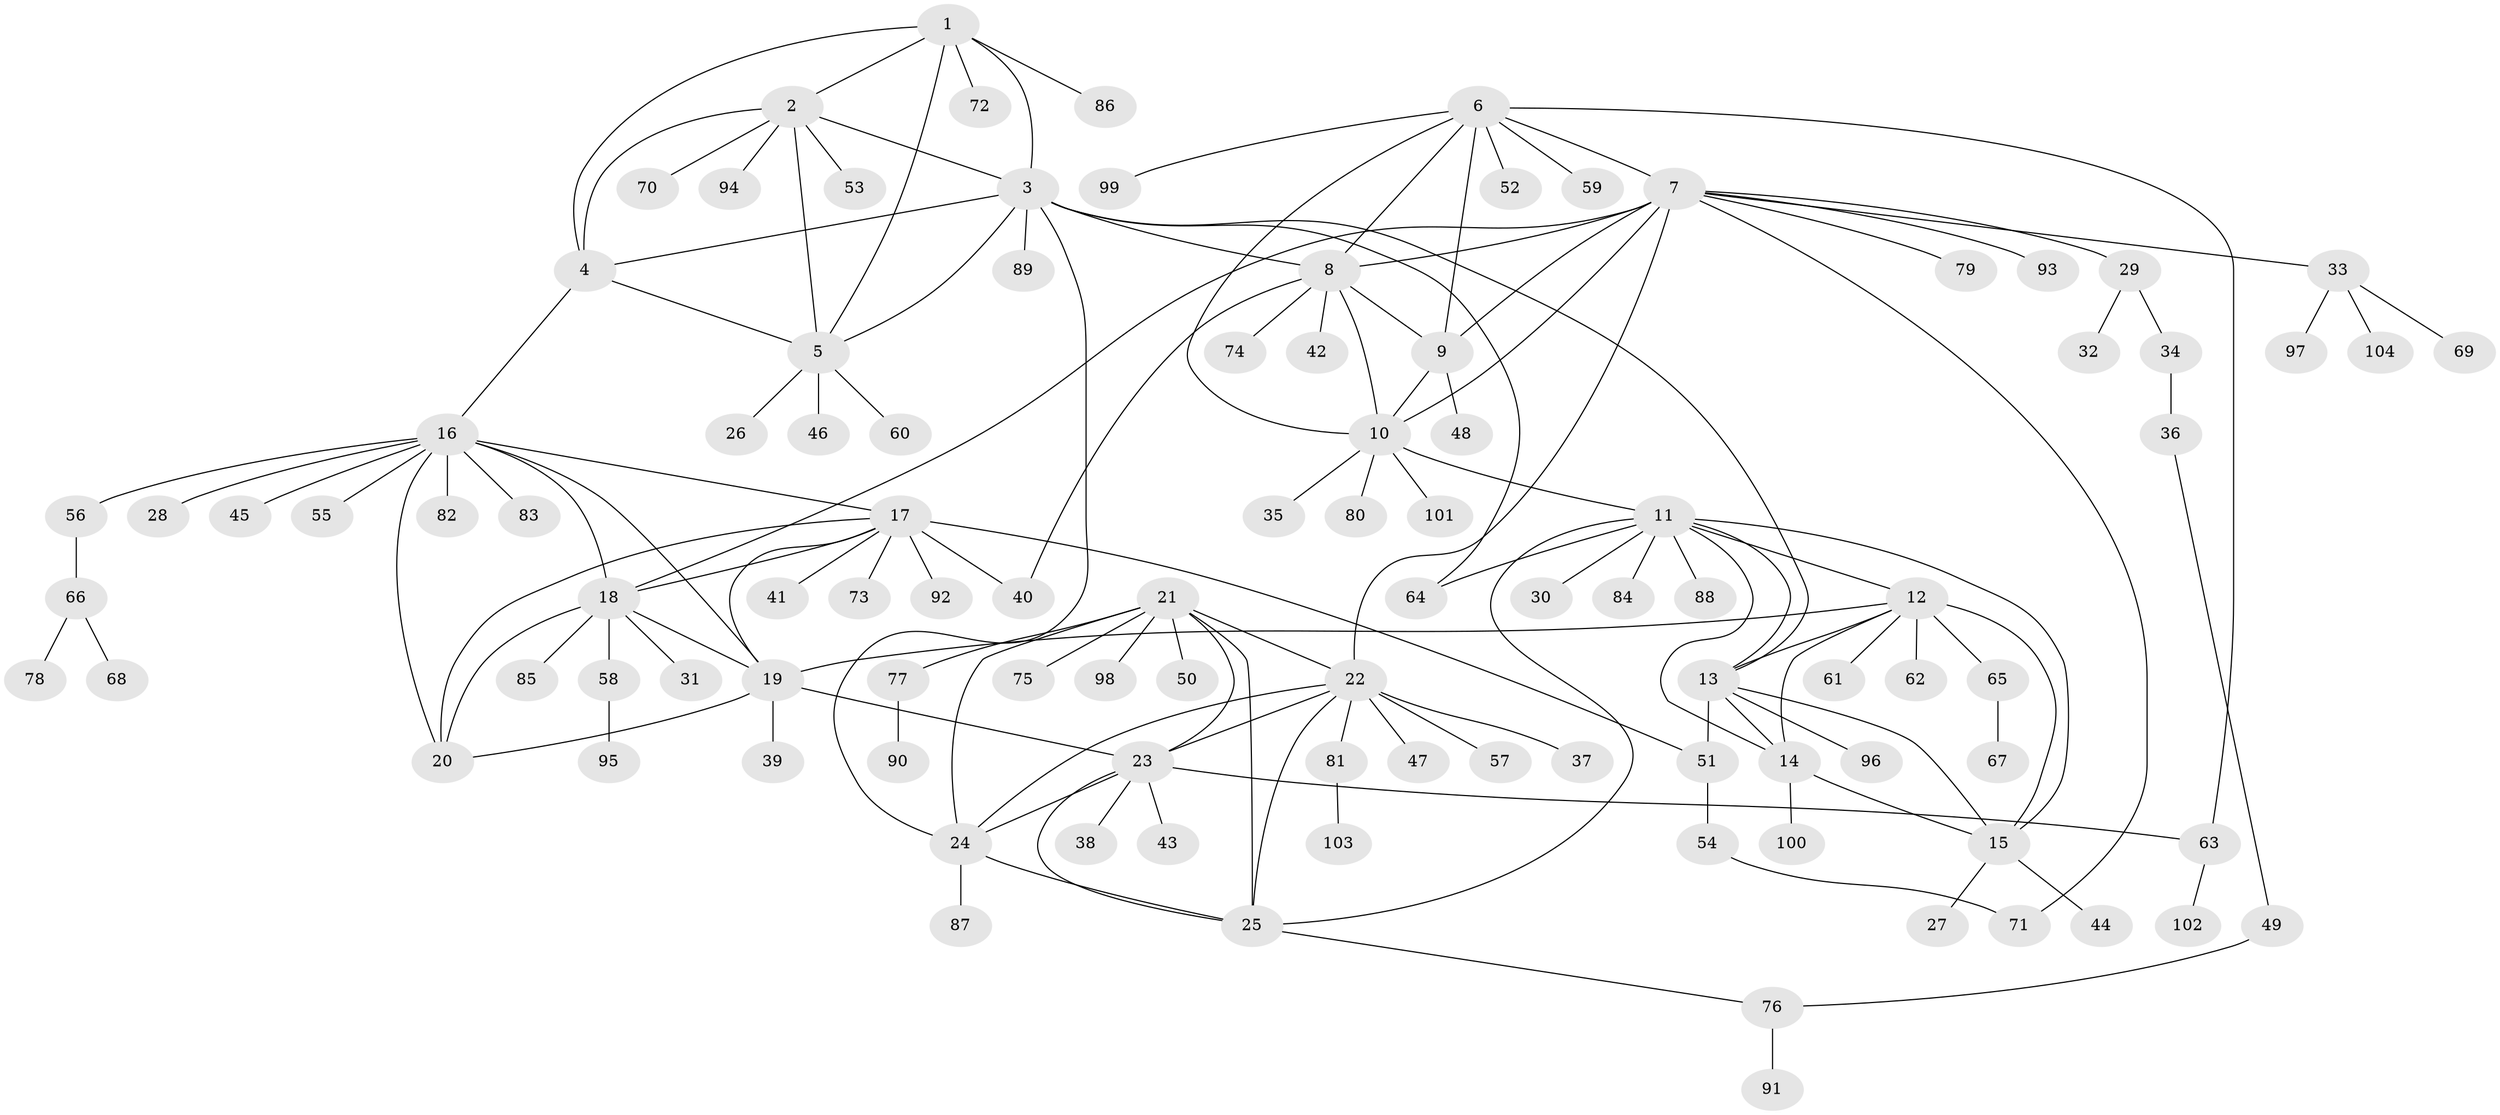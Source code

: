 // Generated by graph-tools (version 1.1) at 2025/16/03/09/25 04:16:09]
// undirected, 104 vertices, 145 edges
graph export_dot {
graph [start="1"]
  node [color=gray90,style=filled];
  1;
  2;
  3;
  4;
  5;
  6;
  7;
  8;
  9;
  10;
  11;
  12;
  13;
  14;
  15;
  16;
  17;
  18;
  19;
  20;
  21;
  22;
  23;
  24;
  25;
  26;
  27;
  28;
  29;
  30;
  31;
  32;
  33;
  34;
  35;
  36;
  37;
  38;
  39;
  40;
  41;
  42;
  43;
  44;
  45;
  46;
  47;
  48;
  49;
  50;
  51;
  52;
  53;
  54;
  55;
  56;
  57;
  58;
  59;
  60;
  61;
  62;
  63;
  64;
  65;
  66;
  67;
  68;
  69;
  70;
  71;
  72;
  73;
  74;
  75;
  76;
  77;
  78;
  79;
  80;
  81;
  82;
  83;
  84;
  85;
  86;
  87;
  88;
  89;
  90;
  91;
  92;
  93;
  94;
  95;
  96;
  97;
  98;
  99;
  100;
  101;
  102;
  103;
  104;
  1 -- 2;
  1 -- 3;
  1 -- 4;
  1 -- 5;
  1 -- 72;
  1 -- 86;
  2 -- 3;
  2 -- 4;
  2 -- 5;
  2 -- 53;
  2 -- 70;
  2 -- 94;
  3 -- 4;
  3 -- 5;
  3 -- 8;
  3 -- 13;
  3 -- 24;
  3 -- 64;
  3 -- 89;
  4 -- 5;
  4 -- 16;
  5 -- 26;
  5 -- 46;
  5 -- 60;
  6 -- 7;
  6 -- 8;
  6 -- 9;
  6 -- 10;
  6 -- 52;
  6 -- 59;
  6 -- 63;
  6 -- 99;
  7 -- 8;
  7 -- 9;
  7 -- 10;
  7 -- 18;
  7 -- 22;
  7 -- 29;
  7 -- 33;
  7 -- 71;
  7 -- 79;
  7 -- 93;
  8 -- 9;
  8 -- 10;
  8 -- 40;
  8 -- 42;
  8 -- 74;
  9 -- 10;
  9 -- 48;
  10 -- 11;
  10 -- 35;
  10 -- 80;
  10 -- 101;
  11 -- 12;
  11 -- 13;
  11 -- 14;
  11 -- 15;
  11 -- 25;
  11 -- 30;
  11 -- 64;
  11 -- 84;
  11 -- 88;
  12 -- 13;
  12 -- 14;
  12 -- 15;
  12 -- 19;
  12 -- 61;
  12 -- 62;
  12 -- 65;
  13 -- 14;
  13 -- 15;
  13 -- 51;
  13 -- 96;
  14 -- 15;
  14 -- 100;
  15 -- 27;
  15 -- 44;
  16 -- 17;
  16 -- 18;
  16 -- 19;
  16 -- 20;
  16 -- 28;
  16 -- 45;
  16 -- 55;
  16 -- 56;
  16 -- 82;
  16 -- 83;
  17 -- 18;
  17 -- 19;
  17 -- 20;
  17 -- 40;
  17 -- 41;
  17 -- 51;
  17 -- 73;
  17 -- 92;
  18 -- 19;
  18 -- 20;
  18 -- 31;
  18 -- 58;
  18 -- 85;
  19 -- 20;
  19 -- 23;
  19 -- 39;
  21 -- 22;
  21 -- 23;
  21 -- 24;
  21 -- 25;
  21 -- 50;
  21 -- 75;
  21 -- 77;
  21 -- 98;
  22 -- 23;
  22 -- 24;
  22 -- 25;
  22 -- 37;
  22 -- 47;
  22 -- 57;
  22 -- 81;
  23 -- 24;
  23 -- 25;
  23 -- 38;
  23 -- 43;
  23 -- 63;
  24 -- 25;
  24 -- 87;
  25 -- 76;
  29 -- 32;
  29 -- 34;
  33 -- 69;
  33 -- 97;
  33 -- 104;
  34 -- 36;
  36 -- 49;
  49 -- 76;
  51 -- 54;
  54 -- 71;
  56 -- 66;
  58 -- 95;
  63 -- 102;
  65 -- 67;
  66 -- 68;
  66 -- 78;
  76 -- 91;
  77 -- 90;
  81 -- 103;
}
